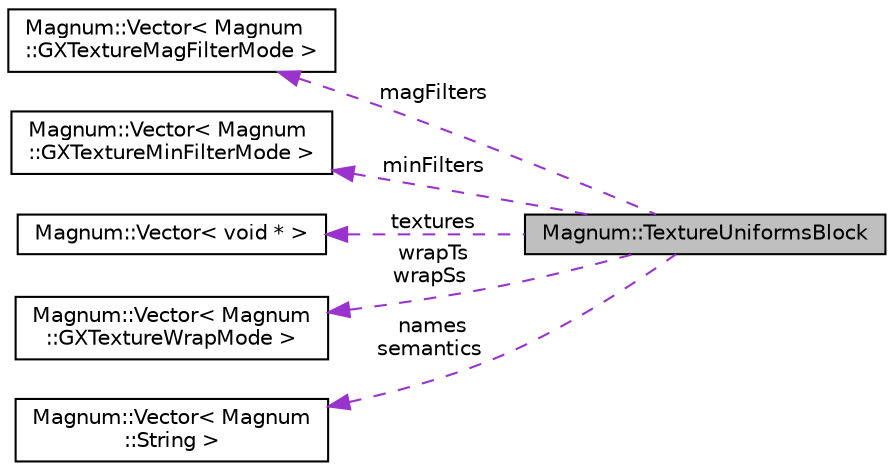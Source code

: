 digraph "Magnum::TextureUniformsBlock"
{
  edge [fontname="Helvetica",fontsize="10",labelfontname="Helvetica",labelfontsize="10"];
  node [fontname="Helvetica",fontsize="10",shape=record];
  rankdir="LR";
  Node1 [label="Magnum::TextureUniformsBlock",height=0.2,width=0.4,color="black", fillcolor="grey75", style="filled", fontcolor="black"];
  Node2 -> Node1 [dir="back",color="darkorchid3",fontsize="10",style="dashed",label=" magFilters" ,fontname="Helvetica"];
  Node2 [label="Magnum::Vector\< Magnum\l::GXTextureMagFilterMode \>",height=0.2,width=0.4,color="black", fillcolor="white", style="filled",URL="$class_magnum_1_1_vector.html"];
  Node3 -> Node1 [dir="back",color="darkorchid3",fontsize="10",style="dashed",label=" minFilters" ,fontname="Helvetica"];
  Node3 [label="Magnum::Vector\< Magnum\l::GXTextureMinFilterMode \>",height=0.2,width=0.4,color="black", fillcolor="white", style="filled",URL="$class_magnum_1_1_vector.html"];
  Node4 -> Node1 [dir="back",color="darkorchid3",fontsize="10",style="dashed",label=" textures" ,fontname="Helvetica"];
  Node4 [label="Magnum::Vector\< void * \>",height=0.2,width=0.4,color="black", fillcolor="white", style="filled",URL="$class_magnum_1_1_vector.html"];
  Node5 -> Node1 [dir="back",color="darkorchid3",fontsize="10",style="dashed",label=" wrapTs\nwrapSs" ,fontname="Helvetica"];
  Node5 [label="Magnum::Vector\< Magnum\l::GXTextureWrapMode \>",height=0.2,width=0.4,color="black", fillcolor="white", style="filled",URL="$class_magnum_1_1_vector.html"];
  Node6 -> Node1 [dir="back",color="darkorchid3",fontsize="10",style="dashed",label=" names\nsemantics" ,fontname="Helvetica"];
  Node6 [label="Magnum::Vector\< Magnum\l::String \>",height=0.2,width=0.4,color="black", fillcolor="white", style="filled",URL="$class_magnum_1_1_vector.html"];
}
